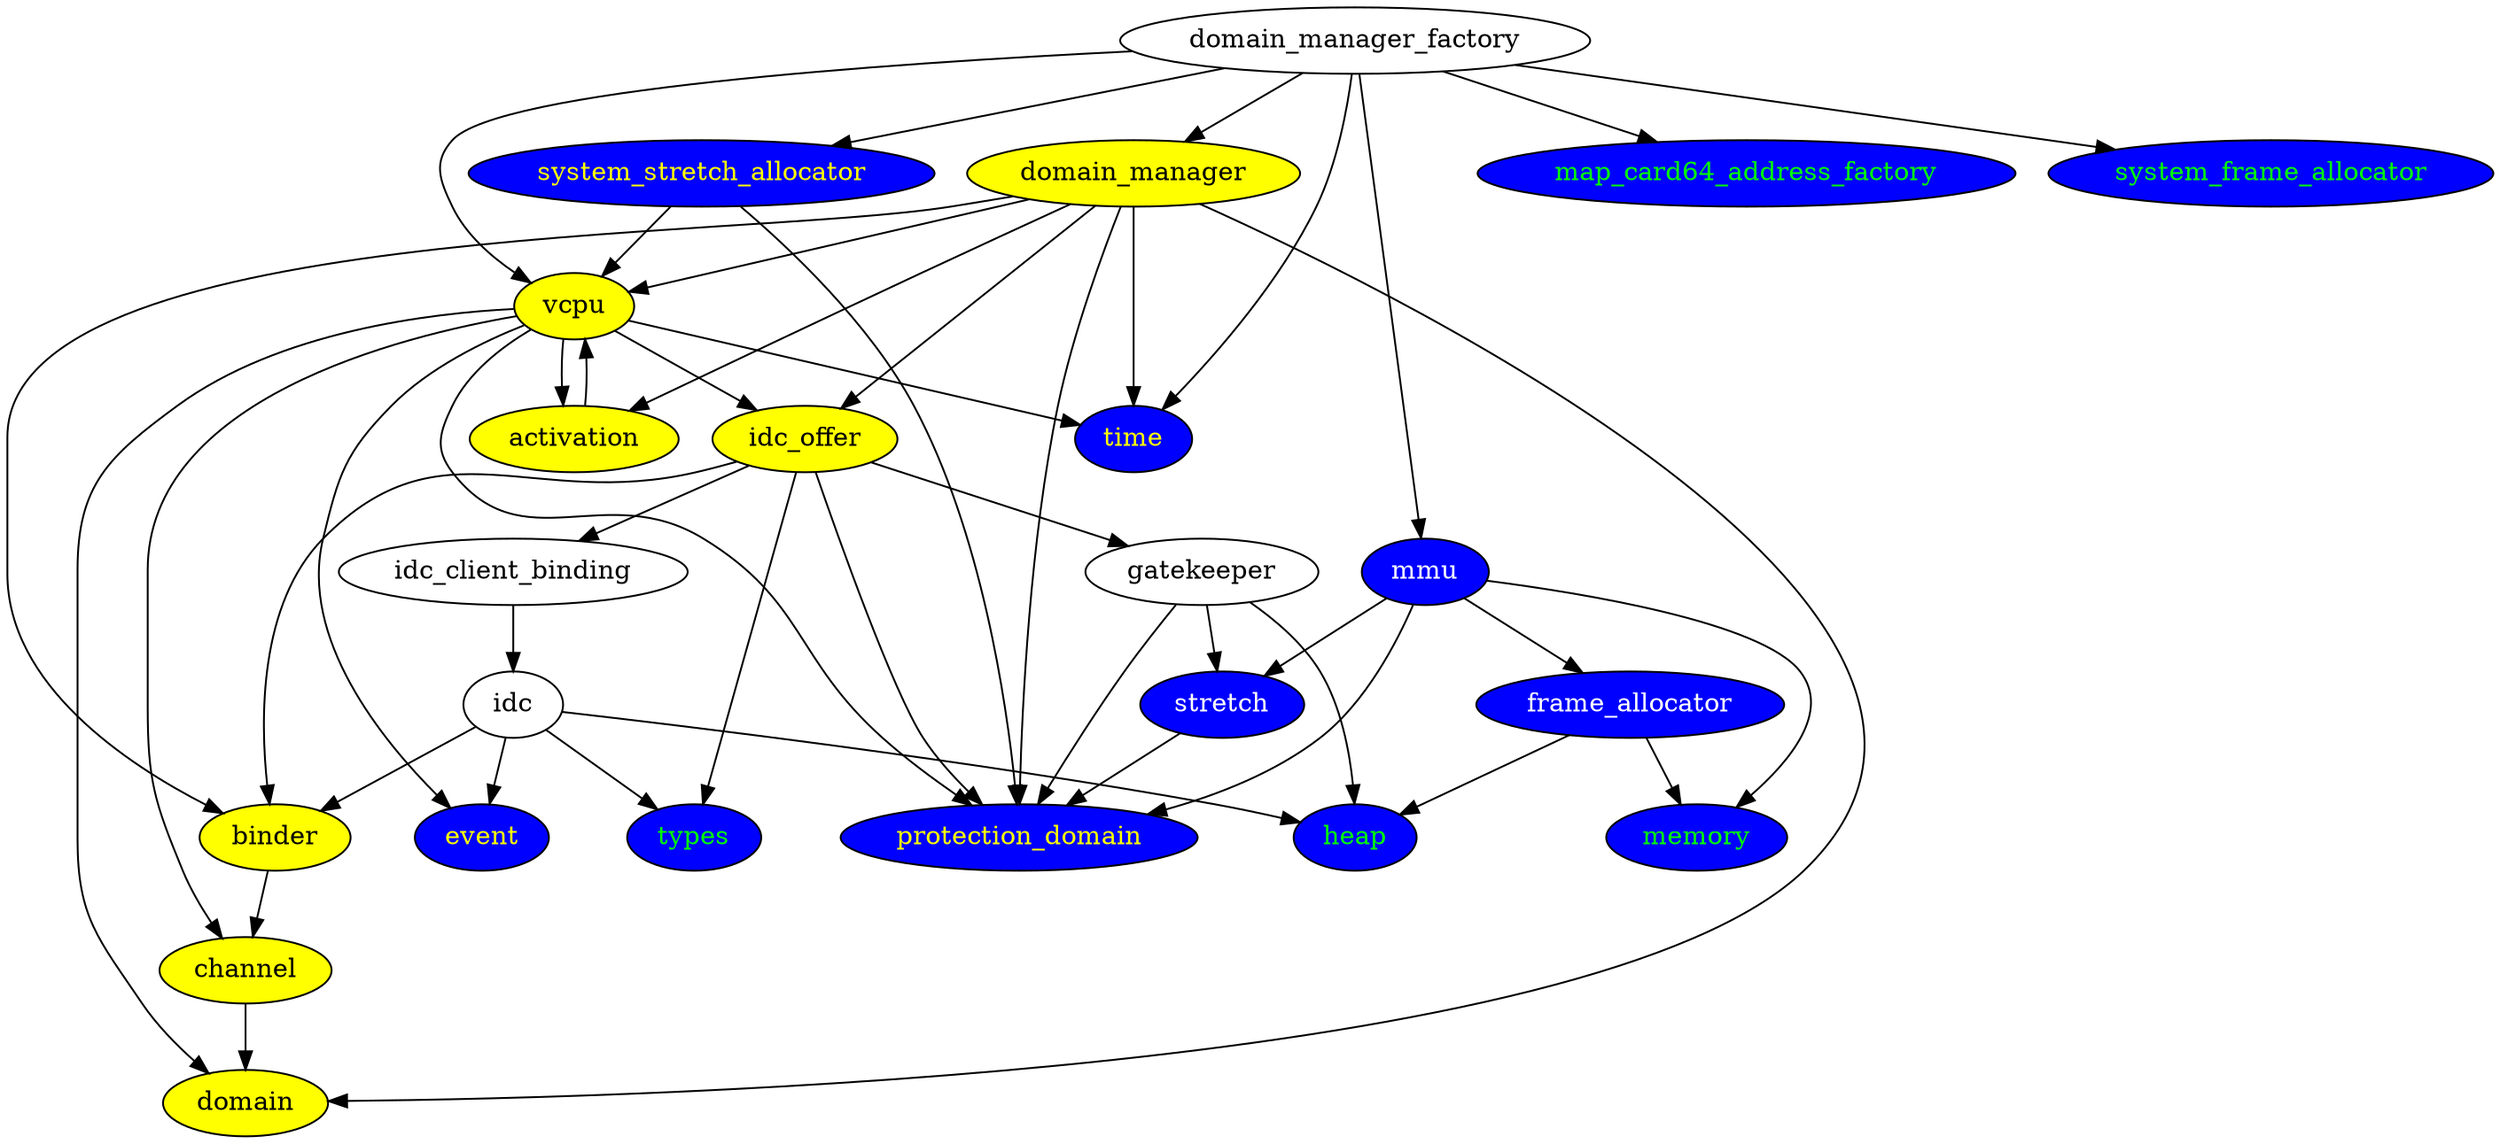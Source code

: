 digraph {
# Stuff we're after (what domain_manager and vcpu need)
	vcpu [style=filled,fillcolor=yellow,color=black,fontcolor=black];
	domain [style=filled,fillcolor=yellow,color=black,fontcolor=black];
	domain_manager [style=filled,fillcolor=yellow,color=black,fontcolor=black];
	binder [style=filled,fillcolor=yellow,color=black,fontcolor=black];
	idc_offer [style=filled,fillcolor=yellow,color=black,fontcolor=black];
	activation [style=filled,fillcolor=yellow,color=black,fontcolor=black];
	system_stretch_allocator [style=filled,fillcolor=blue,color=black,fontcolor=yellow];
	time [style=filled,fillcolor=blue,color=black,fontcolor=yellow];
	protection_domain [style=filled,fillcolor=blue,color=black,fontcolor=yellow];
	channel [style=filled,fillcolor=yellow,color=black,fontcolor=black];
	event [style=filled,fillcolor=blue,color=black,fontcolor=yellow];
# Leaf Nodes
	heap [style=filled,fillcolor=blue,color=black,fontcolor=green];
	map_card64_address_factory [style=filled,fillcolor=blue,color=black,fontcolor=green];
	types [style=filled,fillcolor=blue,color=black,fontcolor=green];
	memory [style=filled,fillcolor=blue,color=black,fontcolor=green];
	system_frame_allocator [style=filled,fillcolor=blue,color=black,fontcolor=green];
# Non-leaf nodes
    frame_allocator [style=filled,fillcolor=blue,fontcolor=white];
    stretch [style=filled,fillcolor=blue,fontcolor=white];
    mmu [style=filled,fillcolor=blue,fontcolor=white];

	activation -> vcpu;
	binder -> channel;
	channel -> domain;
	domain_manager -> activation;
	domain_manager -> protection_domain;
	domain_manager -> time;
	domain_manager -> domain;
	domain_manager -> vcpu;
	domain_manager -> idc_offer;
	domain_manager -> binder;
	domain_manager_factory -> system_stretch_allocator;
	domain_manager_factory -> time;
	domain_manager_factory -> domain_manager;
	domain_manager_factory -> system_frame_allocator;
	domain_manager_factory -> map_card64_address_factory;
	domain_manager_factory -> mmu;
	domain_manager_factory -> vcpu;
	frame_allocator -> memory;
	frame_allocator -> heap;
	gatekeeper -> heap;
	gatekeeper -> stretch;
	gatekeeper -> protection_domain;
	idc -> heap;
	idc -> binder;
	idc -> event;
	idc -> types;
	idc_client_binding -> idc;
	idc_offer -> types;
	idc_offer -> binder;
	idc_offer -> protection_domain;
	idc_offer -> idc_client_binding;
	idc_offer -> gatekeeper;
	mmu -> frame_allocator;
	mmu -> memory; 
	mmu -> protection_domain;
	mmu -> stretch;
	stretch -> protection_domain;
	system_stretch_allocator -> protection_domain;
	system_stretch_allocator -> vcpu;
	vcpu -> activation;
	vcpu -> channel;
	vcpu -> event;
	vcpu -> time;
	vcpu -> domain;
	vcpu -> protection_domain;
	vcpu -> idc_offer;
}

